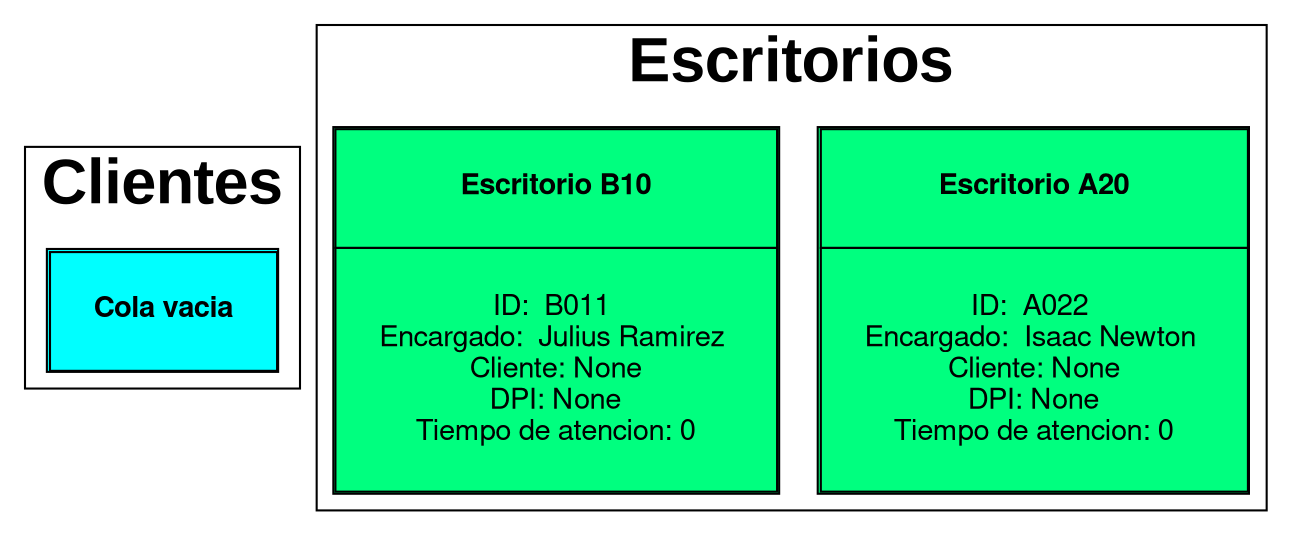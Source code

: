 digraph {fontname="Helventica,Arial,sans-serif" edge[dir=back] subgraph cluster0{fontsize=30 node[shape=plain style=filled pencolor="#00000" color="aqua" fontname="Helvetica,Arial,sans-serif"]Client[label=<<table cellspacing="0" cellpadding="20"><tr><td><b>Cola vacia</b></td></tr></table>>] label=<<b>Clientes</b>>} subgraph cluster1{fontsize=30 node[shape=plain style=filled pencolor="#00000" fontname="Helvetica,Arial,sans-serif"]DeskA20[color="springgreen" label=<<table cellspacing="0" cellpadding="20"><tr><td><b>Escritorio A20</b></td></tr><tr><td>ID:  A022 <br/>Encargado:  Isaac Newton <br/>Cliente: None<br/>DPI: None<br/>Tiempo de atencion: 0</td></tr></table>>]DeskB10[color="springgreen" label=<<table cellspacing="0" cellpadding="20"><tr><td><b>Escritorio B10</b></td></tr><tr><td>ID:  B011 <br/>Encargado:  Julius Ramirez <br/>Cliente: None<br/>DPI: None<br/>Tiempo de atencion: 0</td></tr></table>>] label=<<b>Escritorios</b>>}}